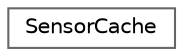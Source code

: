 digraph "Graphical Class Hierarchy"
{
 // LATEX_PDF_SIZE
  bgcolor="transparent";
  edge [fontname=Helvetica,fontsize=10,labelfontname=Helvetica,labelfontsize=10];
  node [fontname=Helvetica,fontsize=10,shape=box,height=0.2,width=0.4];
  rankdir="LR";
  Node0 [id="Node000000",label="SensorCache",height=0.2,width=0.4,color="grey40", fillcolor="white", style="filled",URL="$struct_sensor_cache.html",tooltip="Structure for caching sensor readings."];
}
